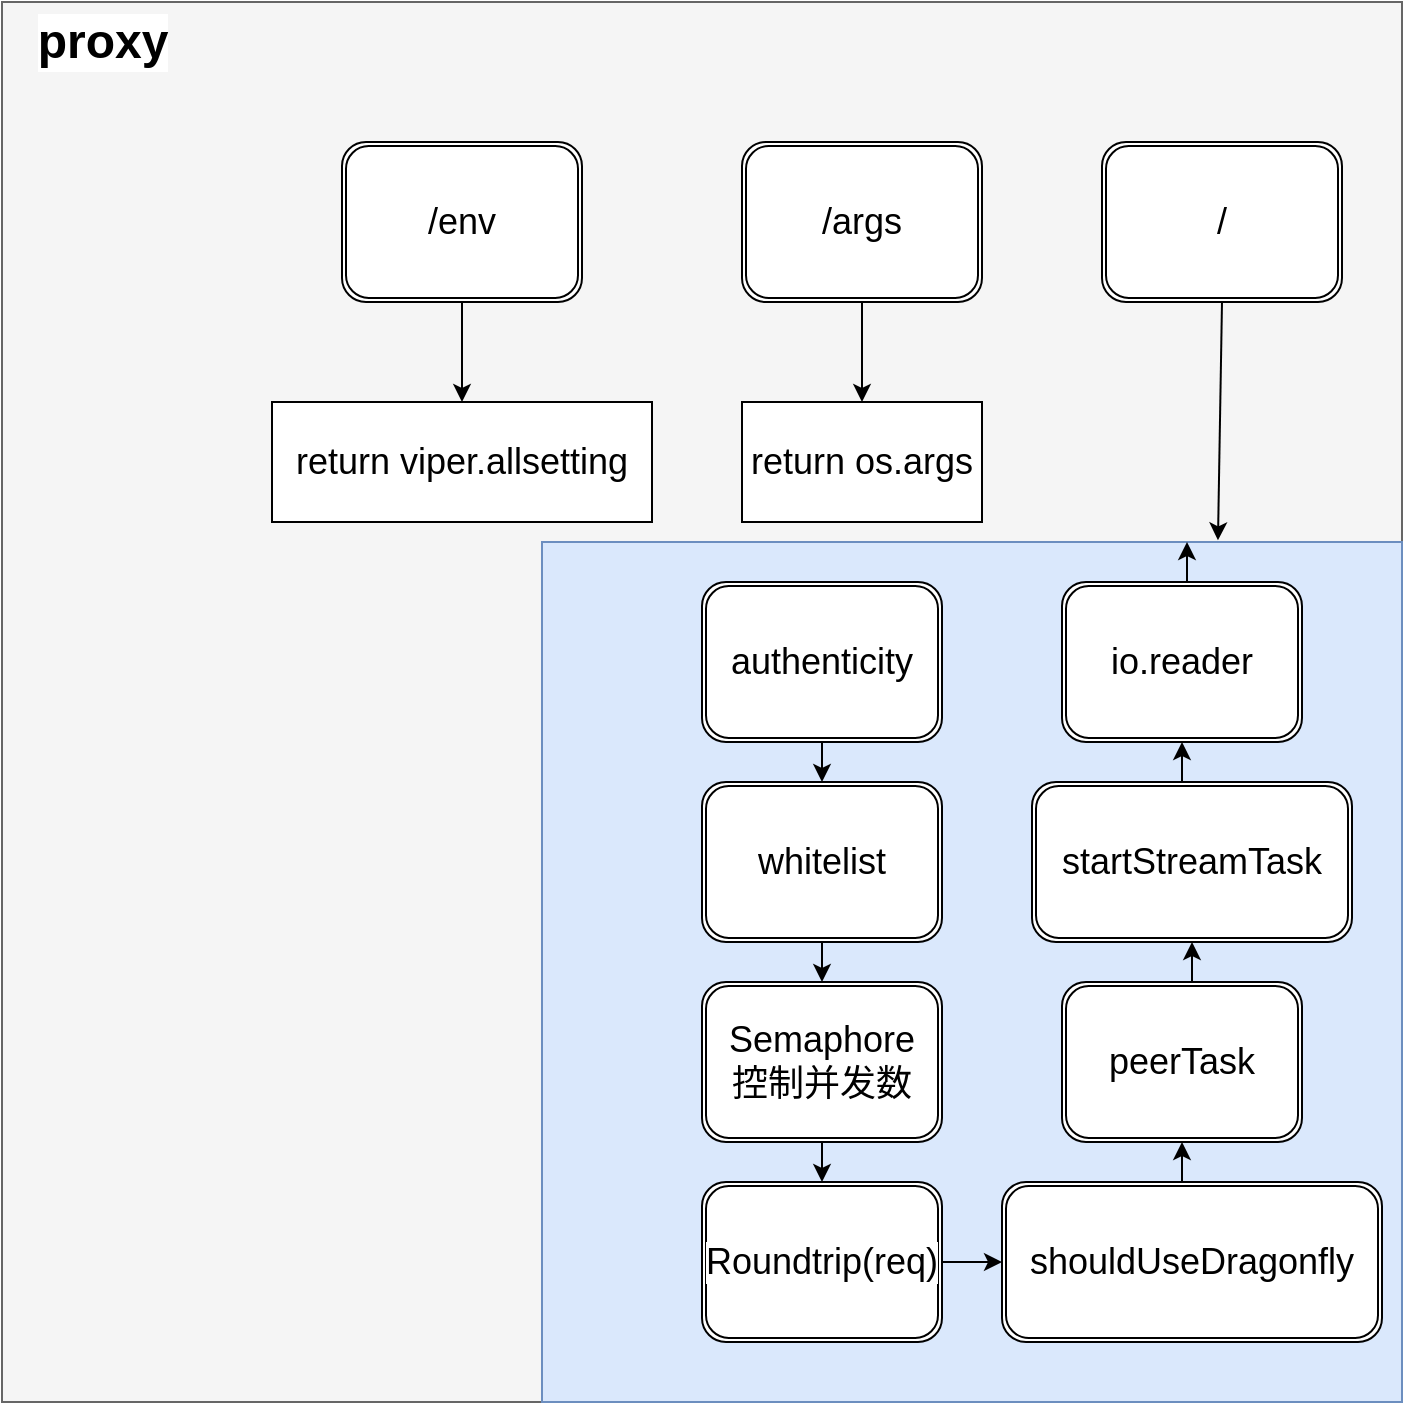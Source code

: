 <mxfile version="20.1.3" type="github">
  <diagram id="SJ5i5U-_keJD7ChMoFX9" name="第 1 页">
    <mxGraphModel dx="1426" dy="825" grid="1" gridSize="10" guides="1" tooltips="1" connect="1" arrows="1" fold="1" page="1" pageScale="1" pageWidth="827" pageHeight="1169" math="0" shadow="0">
      <root>
        <mxCell id="0" />
        <mxCell id="1" parent="0" />
        <mxCell id="zmPBDK813r3FrNV3T3Ej-1" value="" style="whiteSpace=wrap;html=1;aspect=fixed;labelBackgroundColor=#FFFFFF;fontSize=18;fontColor=#333333;fillColor=#f5f5f5;strokeColor=#666666;" vertex="1" parent="1">
          <mxGeometry x="30" y="40" width="700" height="700" as="geometry" />
        </mxCell>
        <mxCell id="zmPBDK813r3FrNV3T3Ej-2" value="proxy" style="text;strokeColor=none;fillColor=none;html=1;fontSize=24;fontStyle=1;verticalAlign=middle;align=center;labelBackgroundColor=#FFFFFF;fontColor=#000000;" vertex="1" parent="1">
          <mxGeometry x="30" y="40" width="100" height="40" as="geometry" />
        </mxCell>
        <mxCell id="zmPBDK813r3FrNV3T3Ej-3" value="&lt;div style=&quot;text-align: start;&quot;&gt;/args&lt;/div&gt;" style="shape=ext;double=1;rounded=1;whiteSpace=wrap;html=1;labelBackgroundColor=#FFFFFF;fontSize=18;fontColor=#000000;" vertex="1" parent="1">
          <mxGeometry x="400" y="110" width="120" height="80" as="geometry" />
        </mxCell>
        <mxCell id="zmPBDK813r3FrNV3T3Ej-4" value="/env" style="shape=ext;double=1;rounded=1;whiteSpace=wrap;html=1;labelBackgroundColor=#FFFFFF;fontSize=18;fontColor=#000000;" vertex="1" parent="1">
          <mxGeometry x="200" y="110" width="120" height="80" as="geometry" />
        </mxCell>
        <mxCell id="zmPBDK813r3FrNV3T3Ej-5" value="return os.args" style="rounded=0;whiteSpace=wrap;html=1;labelBackgroundColor=#FFFFFF;fontSize=18;fontColor=#000000;" vertex="1" parent="1">
          <mxGeometry x="400" y="240" width="120" height="60" as="geometry" />
        </mxCell>
        <mxCell id="zmPBDK813r3FrNV3T3Ej-7" value="return viper.allsetting" style="rounded=0;whiteSpace=wrap;html=1;labelBackgroundColor=#FFFFFF;fontSize=18;fontColor=#000000;" vertex="1" parent="1">
          <mxGeometry x="165" y="240" width="190" height="60" as="geometry" />
        </mxCell>
        <mxCell id="zmPBDK813r3FrNV3T3Ej-8" value="" style="endArrow=classic;html=1;rounded=0;fontSize=18;fontColor=#000000;exitX=0.5;exitY=1;exitDx=0;exitDy=0;entryX=0.5;entryY=0;entryDx=0;entryDy=0;" edge="1" parent="1" source="zmPBDK813r3FrNV3T3Ej-4" target="zmPBDK813r3FrNV3T3Ej-7">
          <mxGeometry width="50" height="50" relative="1" as="geometry">
            <mxPoint x="390" y="450" as="sourcePoint" />
            <mxPoint x="440" y="400" as="targetPoint" />
          </mxGeometry>
        </mxCell>
        <mxCell id="zmPBDK813r3FrNV3T3Ej-9" value="" style="endArrow=classic;html=1;rounded=0;fontSize=18;fontColor=#000000;exitX=0.5;exitY=1;exitDx=0;exitDy=0;entryX=0.5;entryY=0;entryDx=0;entryDy=0;" edge="1" parent="1" source="zmPBDK813r3FrNV3T3Ej-3" target="zmPBDK813r3FrNV3T3Ej-5">
          <mxGeometry width="50" height="50" relative="1" as="geometry">
            <mxPoint x="390" y="450" as="sourcePoint" />
            <mxPoint x="440" y="400" as="targetPoint" />
          </mxGeometry>
        </mxCell>
        <mxCell id="zmPBDK813r3FrNV3T3Ej-10" value="/" style="shape=ext;double=1;rounded=1;whiteSpace=wrap;html=1;labelBackgroundColor=#FFFFFF;fontSize=18;fontColor=#000000;" vertex="1" parent="1">
          <mxGeometry x="580" y="110" width="120" height="80" as="geometry" />
        </mxCell>
        <mxCell id="zmPBDK813r3FrNV3T3Ej-11" value="" style="endArrow=classic;html=1;rounded=0;fontSize=18;fontColor=#000000;exitX=0.5;exitY=1;exitDx=0;exitDy=0;entryX=0.786;entryY=-0.002;entryDx=0;entryDy=0;entryPerimeter=0;" edge="1" parent="1" source="zmPBDK813r3FrNV3T3Ej-10" target="zmPBDK813r3FrNV3T3Ej-12">
          <mxGeometry width="50" height="50" relative="1" as="geometry">
            <mxPoint x="390" y="450" as="sourcePoint" />
            <mxPoint x="440" y="400" as="targetPoint" />
          </mxGeometry>
        </mxCell>
        <mxCell id="zmPBDK813r3FrNV3T3Ej-34" style="edgeStyle=orthogonalEdgeStyle;rounded=0;orthogonalLoop=1;jettySize=auto;html=1;exitX=0.25;exitY=0;exitDx=0;exitDy=0;entryX=0.5;entryY=0;entryDx=0;entryDy=0;fontSize=18;fontColor=#000000;" edge="1" parent="1" source="zmPBDK813r3FrNV3T3Ej-12" target="zmPBDK813r3FrNV3T3Ej-14">
          <mxGeometry relative="1" as="geometry" />
        </mxCell>
        <mxCell id="zmPBDK813r3FrNV3T3Ej-35" style="edgeStyle=orthogonalEdgeStyle;rounded=0;orthogonalLoop=1;jettySize=auto;html=1;exitX=0.25;exitY=0;exitDx=0;exitDy=0;entryX=0.5;entryY=0;entryDx=0;entryDy=0;fontSize=18;fontColor=#000000;" edge="1" parent="1" source="zmPBDK813r3FrNV3T3Ej-12" target="zmPBDK813r3FrNV3T3Ej-14">
          <mxGeometry relative="1" as="geometry" />
        </mxCell>
        <mxCell id="zmPBDK813r3FrNV3T3Ej-36" style="edgeStyle=orthogonalEdgeStyle;rounded=0;orthogonalLoop=1;jettySize=auto;html=1;exitX=0.5;exitY=0;exitDx=0;exitDy=0;fontSize=18;fontColor=#000000;" edge="1" parent="1" source="zmPBDK813r3FrNV3T3Ej-12" target="zmPBDK813r3FrNV3T3Ej-14">
          <mxGeometry relative="1" as="geometry">
            <Array as="points">
              <mxPoint x="440" y="310" />
            </Array>
          </mxGeometry>
        </mxCell>
        <mxCell id="zmPBDK813r3FrNV3T3Ej-12" value="" style="whiteSpace=wrap;html=1;aspect=fixed;labelBackgroundColor=#FFFFFF;fontSize=18;fillColor=#dae8fc;strokeColor=#6c8ebf;" vertex="1" parent="1">
          <mxGeometry x="300" y="310" width="430" height="430" as="geometry" />
        </mxCell>
        <mxCell id="zmPBDK813r3FrNV3T3Ej-26" style="edgeStyle=orthogonalEdgeStyle;rounded=0;orthogonalLoop=1;jettySize=auto;html=1;exitX=0.5;exitY=1;exitDx=0;exitDy=0;entryX=0.5;entryY=0;entryDx=0;entryDy=0;fontSize=18;fontColor=#000000;" edge="1" parent="1" source="zmPBDK813r3FrNV3T3Ej-14" target="zmPBDK813r3FrNV3T3Ej-16">
          <mxGeometry relative="1" as="geometry" />
        </mxCell>
        <mxCell id="zmPBDK813r3FrNV3T3Ej-14" value="authenticity" style="shape=ext;double=1;rounded=1;whiteSpace=wrap;html=1;labelBackgroundColor=#FFFFFF;fontSize=18;fontColor=#000000;" vertex="1" parent="1">
          <mxGeometry x="380" y="330" width="120" height="80" as="geometry" />
        </mxCell>
        <mxCell id="zmPBDK813r3FrNV3T3Ej-27" style="edgeStyle=orthogonalEdgeStyle;rounded=0;orthogonalLoop=1;jettySize=auto;html=1;exitX=0.5;exitY=1;exitDx=0;exitDy=0;entryX=0.5;entryY=0;entryDx=0;entryDy=0;fontSize=18;fontColor=#000000;" edge="1" parent="1" source="zmPBDK813r3FrNV3T3Ej-16" target="zmPBDK813r3FrNV3T3Ej-17">
          <mxGeometry relative="1" as="geometry" />
        </mxCell>
        <mxCell id="zmPBDK813r3FrNV3T3Ej-16" value="whitelist" style="shape=ext;double=1;rounded=1;whiteSpace=wrap;html=1;labelBackgroundColor=#FFFFFF;fontSize=18;fontColor=#000000;" vertex="1" parent="1">
          <mxGeometry x="380" y="430" width="120" height="80" as="geometry" />
        </mxCell>
        <mxCell id="zmPBDK813r3FrNV3T3Ej-28" style="edgeStyle=orthogonalEdgeStyle;rounded=0;orthogonalLoop=1;jettySize=auto;html=1;exitX=0.5;exitY=1;exitDx=0;exitDy=0;entryX=0.5;entryY=0;entryDx=0;entryDy=0;fontSize=18;fontColor=#000000;" edge="1" parent="1" source="zmPBDK813r3FrNV3T3Ej-17" target="zmPBDK813r3FrNV3T3Ej-18">
          <mxGeometry relative="1" as="geometry" />
        </mxCell>
        <mxCell id="zmPBDK813r3FrNV3T3Ej-17" value="Semaphore&lt;br&gt;控制并发数" style="shape=ext;double=1;rounded=1;whiteSpace=wrap;html=1;labelBackgroundColor=#FFFFFF;fontSize=18;fontColor=#000000;" vertex="1" parent="1">
          <mxGeometry x="380" y="530" width="120" height="80" as="geometry" />
        </mxCell>
        <mxCell id="zmPBDK813r3FrNV3T3Ej-29" style="edgeStyle=orthogonalEdgeStyle;rounded=0;orthogonalLoop=1;jettySize=auto;html=1;exitX=1;exitY=0.5;exitDx=0;exitDy=0;fontSize=18;fontColor=#000000;" edge="1" parent="1" source="zmPBDK813r3FrNV3T3Ej-18" target="zmPBDK813r3FrNV3T3Ej-19">
          <mxGeometry relative="1" as="geometry" />
        </mxCell>
        <mxCell id="zmPBDK813r3FrNV3T3Ej-18" value="Roundtrip(req)" style="shape=ext;double=1;rounded=1;whiteSpace=wrap;html=1;labelBackgroundColor=#FFFFFF;fontSize=18;fontColor=#000000;" vertex="1" parent="1">
          <mxGeometry x="380" y="630" width="120" height="80" as="geometry" />
        </mxCell>
        <mxCell id="zmPBDK813r3FrNV3T3Ej-30" style="edgeStyle=orthogonalEdgeStyle;rounded=0;orthogonalLoop=1;jettySize=auto;html=1;exitX=0.5;exitY=0;exitDx=0;exitDy=0;entryX=0.5;entryY=1;entryDx=0;entryDy=0;fontSize=18;fontColor=#000000;" edge="1" parent="1" source="zmPBDK813r3FrNV3T3Ej-19" target="zmPBDK813r3FrNV3T3Ej-21">
          <mxGeometry relative="1" as="geometry" />
        </mxCell>
        <mxCell id="zmPBDK813r3FrNV3T3Ej-19" value="shouldUseDragonfly" style="shape=ext;double=1;rounded=1;whiteSpace=wrap;html=1;labelBackgroundColor=#FFFFFF;fontSize=18;fontColor=#000000;" vertex="1" parent="1">
          <mxGeometry x="530" y="630" width="190" height="80" as="geometry" />
        </mxCell>
        <mxCell id="zmPBDK813r3FrNV3T3Ej-31" style="edgeStyle=orthogonalEdgeStyle;rounded=0;orthogonalLoop=1;jettySize=auto;html=1;exitX=0.5;exitY=0;exitDx=0;exitDy=0;entryX=0.5;entryY=1;entryDx=0;entryDy=0;fontSize=18;fontColor=#000000;" edge="1" parent="1" source="zmPBDK813r3FrNV3T3Ej-21" target="zmPBDK813r3FrNV3T3Ej-22">
          <mxGeometry relative="1" as="geometry" />
        </mxCell>
        <mxCell id="zmPBDK813r3FrNV3T3Ej-21" value="peerTask" style="shape=ext;double=1;rounded=1;whiteSpace=wrap;html=1;labelBackgroundColor=#FFFFFF;fontSize=18;fontColor=#000000;" vertex="1" parent="1">
          <mxGeometry x="560" y="530" width="120" height="80" as="geometry" />
        </mxCell>
        <mxCell id="zmPBDK813r3FrNV3T3Ej-32" style="edgeStyle=orthogonalEdgeStyle;rounded=0;orthogonalLoop=1;jettySize=auto;html=1;exitX=0.5;exitY=0;exitDx=0;exitDy=0;entryX=0.5;entryY=1;entryDx=0;entryDy=0;fontSize=18;fontColor=#000000;" edge="1" parent="1" source="zmPBDK813r3FrNV3T3Ej-22" target="zmPBDK813r3FrNV3T3Ej-24">
          <mxGeometry relative="1" as="geometry" />
        </mxCell>
        <mxCell id="zmPBDK813r3FrNV3T3Ej-22" value="startStreamTask" style="shape=ext;double=1;rounded=1;whiteSpace=wrap;html=1;labelBackgroundColor=#FFFFFF;fontSize=18;fontColor=#000000;" vertex="1" parent="1">
          <mxGeometry x="545" y="430" width="160" height="80" as="geometry" />
        </mxCell>
        <mxCell id="zmPBDK813r3FrNV3T3Ej-33" style="edgeStyle=orthogonalEdgeStyle;rounded=0;orthogonalLoop=1;jettySize=auto;html=1;exitX=0.5;exitY=0;exitDx=0;exitDy=0;entryX=0.75;entryY=0;entryDx=0;entryDy=0;fontSize=18;fontColor=#000000;" edge="1" parent="1" source="zmPBDK813r3FrNV3T3Ej-24" target="zmPBDK813r3FrNV3T3Ej-12">
          <mxGeometry relative="1" as="geometry" />
        </mxCell>
        <mxCell id="zmPBDK813r3FrNV3T3Ej-24" value="io.reader" style="shape=ext;double=1;rounded=1;whiteSpace=wrap;html=1;labelBackgroundColor=#FFFFFF;fontSize=18;fontColor=#000000;" vertex="1" parent="1">
          <mxGeometry x="560" y="330" width="120" height="80" as="geometry" />
        </mxCell>
        <mxCell id="zmPBDK813r3FrNV3T3Ej-25" value="" style="endArrow=classic;html=1;rounded=0;fontSize=18;fontColor=#000000;" edge="1" parent="1">
          <mxGeometry width="50" height="50" relative="1" as="geometry">
            <mxPoint x="440" y="400" as="sourcePoint" />
            <mxPoint x="440" y="400" as="targetPoint" />
          </mxGeometry>
        </mxCell>
      </root>
    </mxGraphModel>
  </diagram>
</mxfile>
